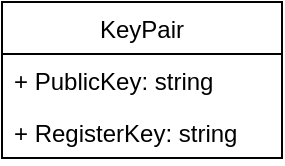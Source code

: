 <mxfile version="20.8.3" type="device"><diagram id="2htTDLcwP5oDHp7LuTqp" name="Página-1"><mxGraphModel dx="794" dy="726" grid="1" gridSize="10" guides="1" tooltips="1" connect="1" arrows="1" fold="1" page="1" pageScale="1" pageWidth="1169" pageHeight="827" math="0" shadow="0"><root><mxCell id="0"/><mxCell id="1" parent="0"/><mxCell id="qvNTTkFpvw3oZWrAHNv2-1" value="KeyPair" style="swimlane;fontStyle=0;childLayout=stackLayout;horizontal=1;startSize=26;fillColor=none;horizontalStack=0;resizeParent=1;resizeParentMax=0;resizeLast=0;collapsible=1;marginBottom=0;" vertex="1" parent="1"><mxGeometry x="280" y="220" width="140" height="78" as="geometry"/></mxCell><mxCell id="qvNTTkFpvw3oZWrAHNv2-2" value="+ PublicKey: string" style="text;strokeColor=none;fillColor=none;align=left;verticalAlign=top;spacingLeft=4;spacingRight=4;overflow=hidden;rotatable=0;points=[[0,0.5],[1,0.5]];portConstraint=eastwest;" vertex="1" parent="qvNTTkFpvw3oZWrAHNv2-1"><mxGeometry y="26" width="140" height="26" as="geometry"/></mxCell><mxCell id="qvNTTkFpvw3oZWrAHNv2-3" value="+ RegisterKey: string" style="text;strokeColor=none;fillColor=none;align=left;verticalAlign=top;spacingLeft=4;spacingRight=4;overflow=hidden;rotatable=0;points=[[0,0.5],[1,0.5]];portConstraint=eastwest;" vertex="1" parent="qvNTTkFpvw3oZWrAHNv2-1"><mxGeometry y="52" width="140" height="26" as="geometry"/></mxCell></root></mxGraphModel></diagram></mxfile>